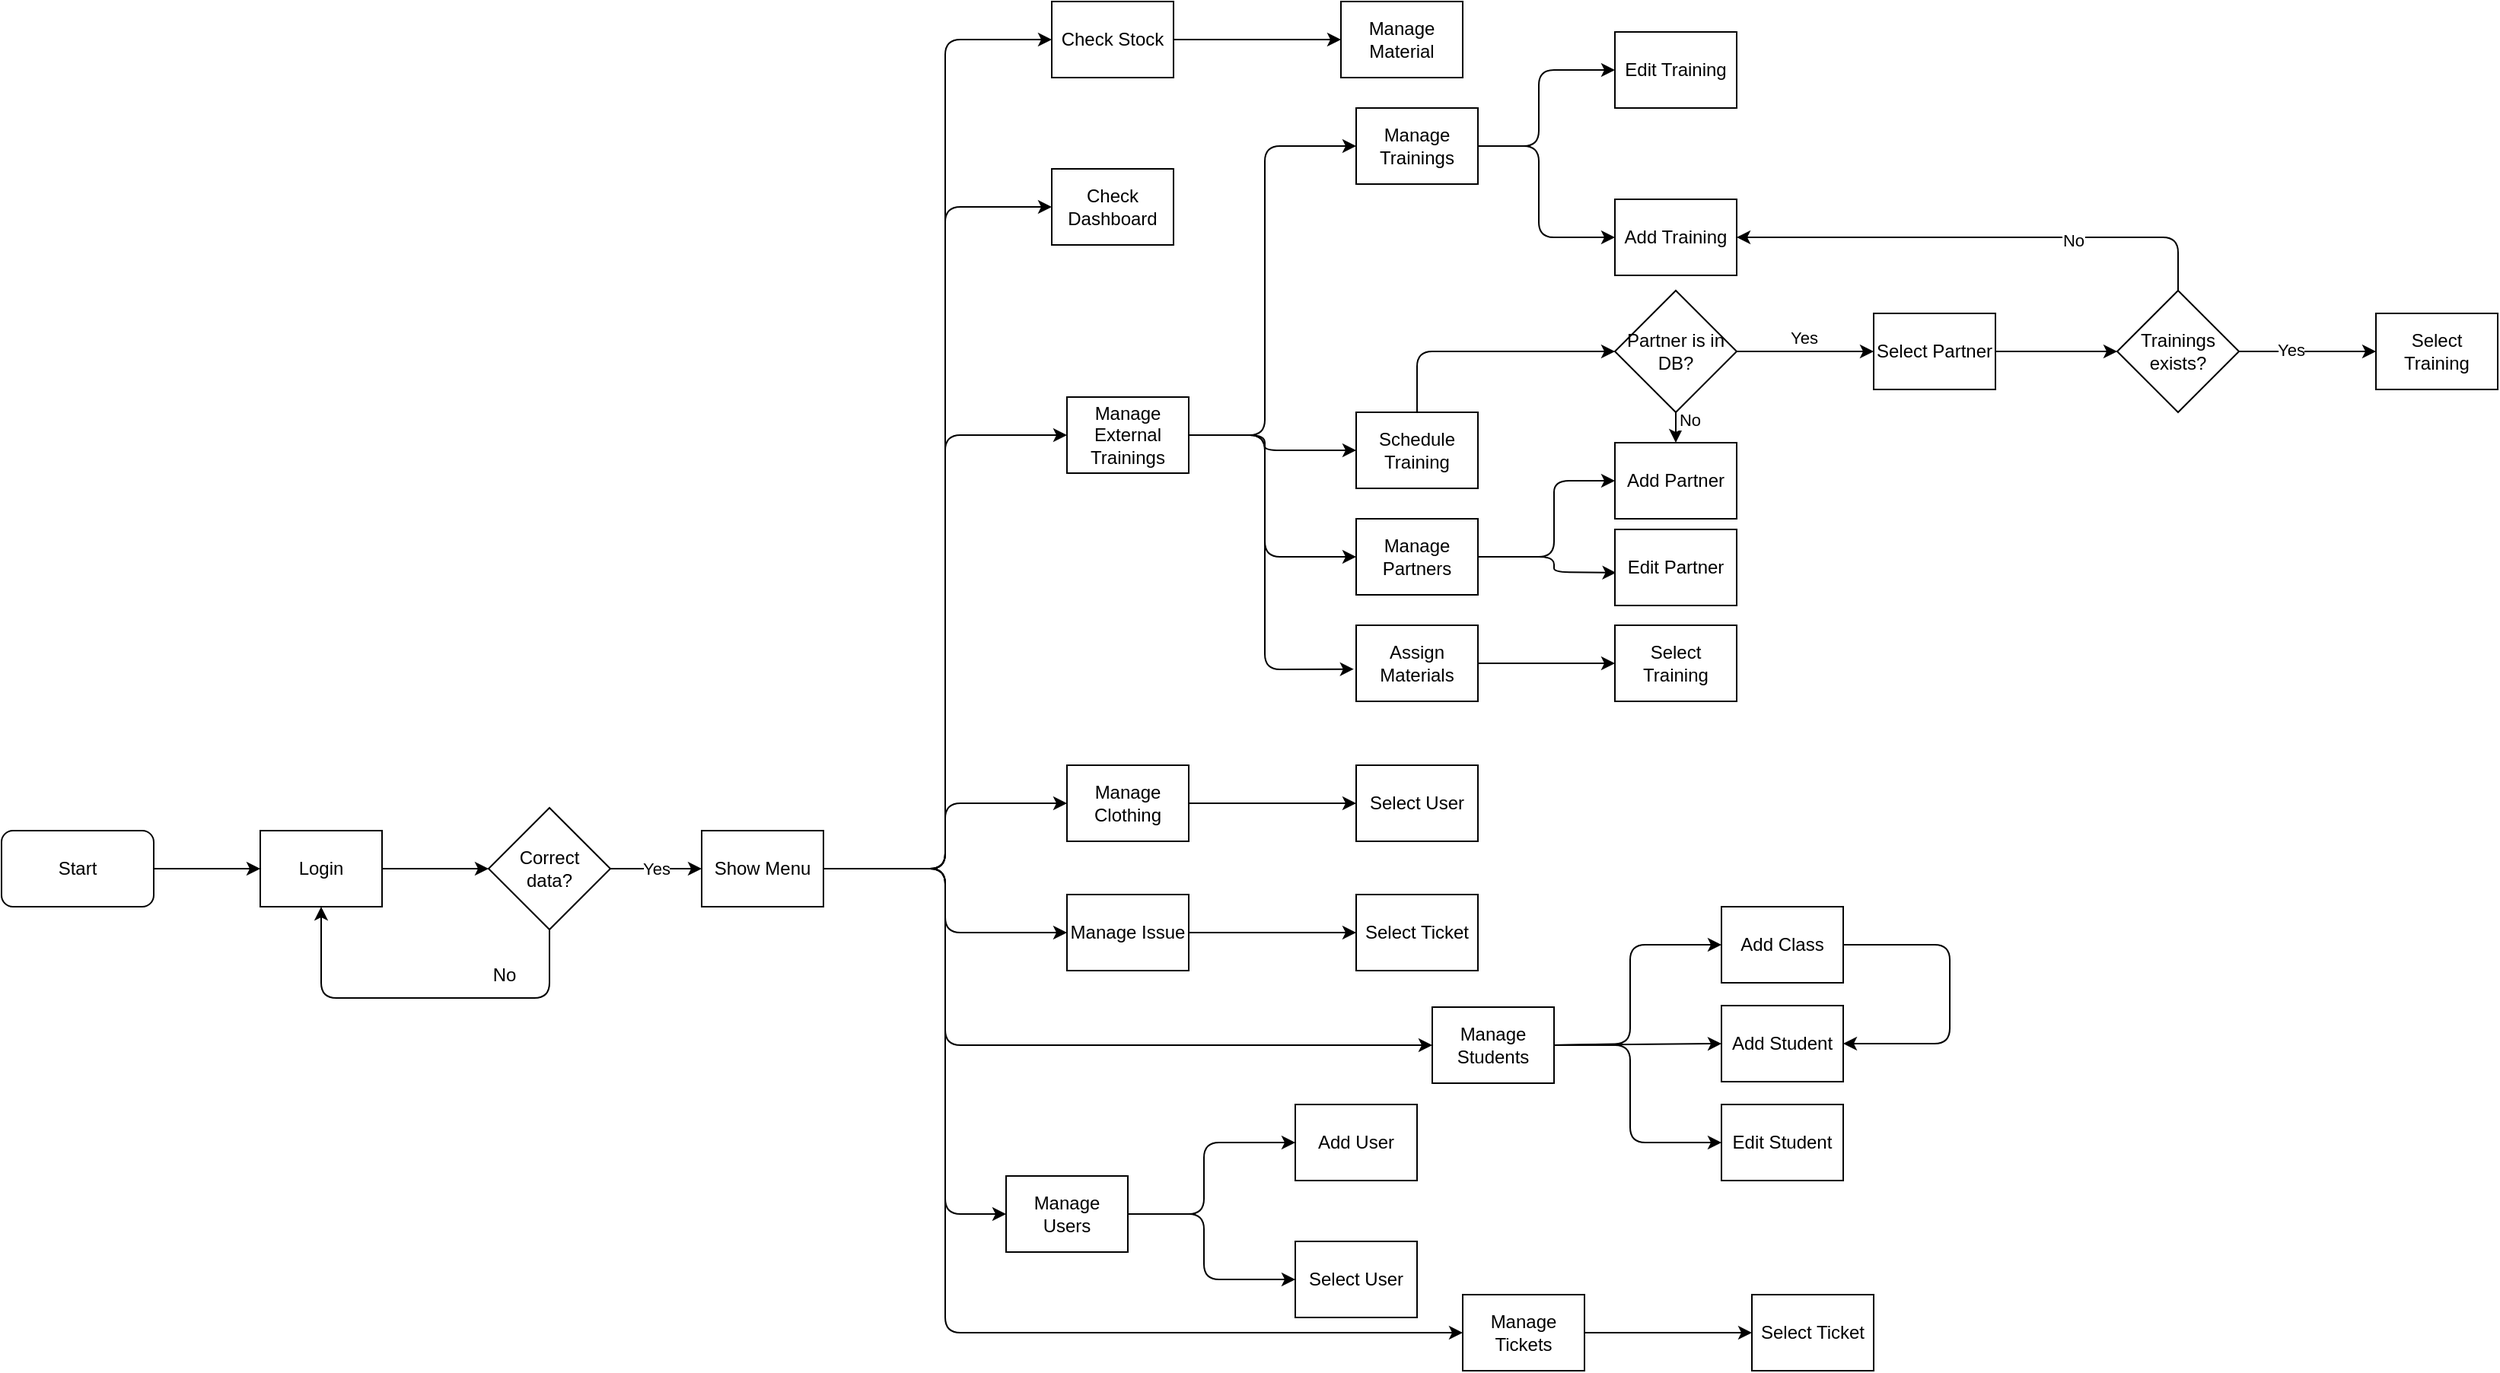 <mxfile>
    <diagram id="b0YRTcxnu1cZmtQRBbmk" name="Page-1">
        <mxGraphModel dx="1913" dy="2016" grid="1" gridSize="10" guides="1" tooltips="1" connect="1" arrows="1" fold="1" page="1" pageScale="1" pageWidth="850" pageHeight="1100" math="0" shadow="0">
            <root>
                <mxCell id="0"/>
                <mxCell id="1" parent="0"/>
                <mxCell id="2" style="edgeStyle=none;html=1;entryX=0;entryY=0.5;entryDx=0;entryDy=0;" parent="1" source="3" target="5" edge="1">
                    <mxGeometry relative="1" as="geometry"/>
                </mxCell>
                <mxCell id="3" value="Start" style="rounded=1;whiteSpace=wrap;html=1;" parent="1" vertex="1">
                    <mxGeometry x="20" y="345" width="100" height="50" as="geometry"/>
                </mxCell>
                <mxCell id="4" style="edgeStyle=none;html=1;entryX=0;entryY=0.5;entryDx=0;entryDy=0;" parent="1" source="5" target="8" edge="1">
                    <mxGeometry relative="1" as="geometry"/>
                </mxCell>
                <mxCell id="5" value="Login" style="rounded=0;whiteSpace=wrap;html=1;" parent="1" vertex="1">
                    <mxGeometry x="190" y="345" width="80" height="50" as="geometry"/>
                </mxCell>
                <mxCell id="6" style="edgeStyle=none;html=1;entryX=0.5;entryY=1;entryDx=0;entryDy=0;" parent="1" source="8" target="5" edge="1">
                    <mxGeometry relative="1" as="geometry">
                        <Array as="points">
                            <mxPoint x="380" y="455"/>
                            <mxPoint x="230" y="455"/>
                        </Array>
                    </mxGeometry>
                </mxCell>
                <mxCell id="7" value="Yes" style="edgeStyle=none;html=1;entryX=0;entryY=0.5;entryDx=0;entryDy=0;" parent="1" source="8" target="10" edge="1">
                    <mxGeometry relative="1" as="geometry"/>
                </mxCell>
                <mxCell id="8" value="Correct &lt;br&gt;data?" style="rhombus;whiteSpace=wrap;html=1;" parent="1" vertex="1">
                    <mxGeometry x="340" y="330" width="80" height="80" as="geometry"/>
                </mxCell>
                <mxCell id="9" value="No" style="text;html=1;align=center;verticalAlign=middle;resizable=0;points=[];autosize=1;strokeColor=none;fillColor=none;" parent="1" vertex="1">
                    <mxGeometry x="330" y="425" width="40" height="30" as="geometry"/>
                </mxCell>
                <mxCell id="20" style="edgeStyle=none;html=1;exitX=1;exitY=0.5;exitDx=0;exitDy=0;entryX=0;entryY=0.5;entryDx=0;entryDy=0;" parent="1" source="10" target="15" edge="1">
                    <mxGeometry relative="1" as="geometry">
                        <Array as="points">
                            <mxPoint x="640" y="370"/>
                            <mxPoint x="640" y="327"/>
                        </Array>
                    </mxGeometry>
                </mxCell>
                <mxCell id="22" style="edgeStyle=none;html=1;exitX=1;exitY=0.5;exitDx=0;exitDy=0;entryX=0;entryY=0.5;entryDx=0;entryDy=0;" parent="1" source="10" target="12" edge="1">
                    <mxGeometry relative="1" as="geometry">
                        <Array as="points">
                            <mxPoint x="640" y="370"/>
                            <mxPoint x="640" y="-65"/>
                        </Array>
                    </mxGeometry>
                </mxCell>
                <mxCell id="23" style="edgeStyle=none;html=1;exitX=1;exitY=0.5;exitDx=0;exitDy=0;entryX=0;entryY=0.5;entryDx=0;entryDy=0;" parent="1" source="10" target="13" edge="1">
                    <mxGeometry relative="1" as="geometry">
                        <Array as="points">
                            <mxPoint x="640" y="370"/>
                            <mxPoint x="640" y="-175"/>
                        </Array>
                    </mxGeometry>
                </mxCell>
                <mxCell id="24" style="edgeStyle=none;html=1;exitX=1;exitY=0.5;exitDx=0;exitDy=0;entryX=0;entryY=0.5;entryDx=0;entryDy=0;" parent="1" source="10" target="14" edge="1">
                    <mxGeometry relative="1" as="geometry">
                        <Array as="points">
                            <mxPoint x="640" y="370"/>
                            <mxPoint x="640" y="85"/>
                        </Array>
                    </mxGeometry>
                </mxCell>
                <mxCell id="25" style="edgeStyle=none;html=1;exitX=1;exitY=0.5;exitDx=0;exitDy=0;entryX=0;entryY=0.5;entryDx=0;entryDy=0;" parent="1" source="10" target="19" edge="1">
                    <mxGeometry relative="1" as="geometry">
                        <Array as="points">
                            <mxPoint x="640" y="370"/>
                            <mxPoint x="640" y="675"/>
                        </Array>
                    </mxGeometry>
                </mxCell>
                <mxCell id="27" style="edgeStyle=none;html=1;exitX=1;exitY=0.5;exitDx=0;exitDy=0;entryX=0;entryY=0.5;entryDx=0;entryDy=0;" parent="1" source="10" target="18" edge="1">
                    <mxGeometry relative="1" as="geometry">
                        <Array as="points">
                            <mxPoint x="640" y="370"/>
                            <mxPoint x="640" y="597"/>
                        </Array>
                    </mxGeometry>
                </mxCell>
                <mxCell id="28" style="edgeStyle=none;html=1;exitX=1;exitY=0.5;exitDx=0;exitDy=0;entryX=0;entryY=0.5;entryDx=0;entryDy=0;" parent="1" source="10" target="17" edge="1">
                    <mxGeometry relative="1" as="geometry">
                        <Array as="points">
                            <mxPoint x="640" y="370"/>
                            <mxPoint x="640" y="486"/>
                        </Array>
                    </mxGeometry>
                </mxCell>
                <mxCell id="29" style="edgeStyle=none;html=1;exitX=1;exitY=0.5;exitDx=0;exitDy=0;entryX=0;entryY=0.5;entryDx=0;entryDy=0;" parent="1" source="10" target="16" edge="1">
                    <mxGeometry relative="1" as="geometry">
                        <Array as="points">
                            <mxPoint x="640" y="370"/>
                            <mxPoint x="640" y="412"/>
                        </Array>
                    </mxGeometry>
                </mxCell>
                <mxCell id="10" value="Show Menu" style="rounded=0;whiteSpace=wrap;html=1;" parent="1" vertex="1">
                    <mxGeometry x="480" y="345" width="80" height="50" as="geometry"/>
                </mxCell>
                <mxCell id="12" value="Check Dashboard" style="rounded=0;whiteSpace=wrap;html=1;" parent="1" vertex="1">
                    <mxGeometry x="710" y="-90" width="80" height="50" as="geometry"/>
                </mxCell>
                <mxCell id="31" style="edgeStyle=none;html=1;exitX=1;exitY=0.5;exitDx=0;exitDy=0;entryX=0;entryY=0.5;entryDx=0;entryDy=0;" parent="1" source="13" target="30" edge="1">
                    <mxGeometry relative="1" as="geometry"/>
                </mxCell>
                <mxCell id="13" value="Check Stock" style="rounded=0;whiteSpace=wrap;html=1;" parent="1" vertex="1">
                    <mxGeometry x="710" y="-200" width="80" height="50" as="geometry"/>
                </mxCell>
                <mxCell id="36" style="edgeStyle=none;html=1;exitX=1;exitY=0.5;exitDx=0;exitDy=0;entryX=0;entryY=0.5;entryDx=0;entryDy=0;" parent="1" source="14" target="33" edge="1">
                    <mxGeometry relative="1" as="geometry">
                        <Array as="points">
                            <mxPoint x="850" y="85"/>
                            <mxPoint x="850" y="-105"/>
                        </Array>
                    </mxGeometry>
                </mxCell>
                <mxCell id="37" style="edgeStyle=none;html=1;exitX=1;exitY=0.5;exitDx=0;exitDy=0;entryX=0;entryY=0.5;entryDx=0;entryDy=0;" parent="1" source="14" target="32" edge="1">
                    <mxGeometry relative="1" as="geometry">
                        <Array as="points">
                            <mxPoint x="850" y="85"/>
                            <mxPoint x="850" y="95"/>
                        </Array>
                    </mxGeometry>
                </mxCell>
                <mxCell id="38" style="edgeStyle=none;html=1;exitX=1;exitY=0.5;exitDx=0;exitDy=0;entryX=0;entryY=0.5;entryDx=0;entryDy=0;" parent="1" source="14" target="34" edge="1">
                    <mxGeometry relative="1" as="geometry">
                        <Array as="points">
                            <mxPoint x="850" y="85"/>
                            <mxPoint x="850" y="165"/>
                        </Array>
                    </mxGeometry>
                </mxCell>
                <mxCell id="39" style="edgeStyle=none;html=1;exitX=1;exitY=0.5;exitDx=0;exitDy=0;entryX=-0.02;entryY=0.577;entryDx=0;entryDy=0;entryPerimeter=0;" parent="1" source="14" target="35" edge="1">
                    <mxGeometry relative="1" as="geometry">
                        <Array as="points">
                            <mxPoint x="850" y="85"/>
                            <mxPoint x="850" y="239"/>
                        </Array>
                    </mxGeometry>
                </mxCell>
                <mxCell id="14" value="Manage External Trainings" style="rounded=0;whiteSpace=wrap;html=1;" parent="1" vertex="1">
                    <mxGeometry x="720" y="60" width="80" height="50" as="geometry"/>
                </mxCell>
                <mxCell id="41" style="edgeStyle=none;html=1;exitX=1;exitY=0.5;exitDx=0;exitDy=0;entryX=0;entryY=0.5;entryDx=0;entryDy=0;" parent="1" source="15" target="40" edge="1">
                    <mxGeometry relative="1" as="geometry"/>
                </mxCell>
                <mxCell id="15" value="Manage Clothing&lt;span style=&quot;color: rgba(0, 0, 0, 0); font-family: monospace; font-size: 0px; text-align: start;&quot;&gt;%3CmxGraphModel%3E%3Croot%3E%3CmxCell%20id%3D%220%22%2F%3E%3CmxCell%20id%3D%221%22%20parent%3D%220%22%2F%3E%3CmxCell%20id%3D%222%22%20value%3D%22Show%20Menu%22%20style%3D%22rounded%3D0%3BwhiteSpace%3Dwrap%3Bhtml%3D1%3B%22%20vertex%3D%221%22%20parent%3D%221%22%3E%3CmxGeometry%20x%3D%22480%22%20y%3D%22345%22%20width%3D%2280%22%20height%3D%2250%22%20as%3D%22geometry%22%2F%3E%3C%2FmxCell%3E%3C%2Froot%3E%3C%2FmxGraphModel%3E&lt;/span&gt;" style="rounded=0;whiteSpace=wrap;html=1;" parent="1" vertex="1">
                    <mxGeometry x="720" y="302" width="80" height="50" as="geometry"/>
                </mxCell>
                <mxCell id="43" style="edgeStyle=none;html=1;exitX=1;exitY=0.5;exitDx=0;exitDy=0;entryX=0;entryY=0.5;entryDx=0;entryDy=0;" parent="1" source="16" target="42" edge="1">
                    <mxGeometry relative="1" as="geometry"/>
                </mxCell>
                <mxCell id="16" value="Manage Issue" style="rounded=0;whiteSpace=wrap;html=1;" parent="1" vertex="1">
                    <mxGeometry x="720" y="387" width="80" height="50" as="geometry"/>
                </mxCell>
                <mxCell id="47" style="edgeStyle=none;html=1;exitX=1;exitY=0.5;exitDx=0;exitDy=0;entryX=0;entryY=0.5;entryDx=0;entryDy=0;" parent="1" source="17" target="44" edge="1">
                    <mxGeometry relative="1" as="geometry">
                        <Array as="points">
                            <mxPoint x="1090" y="485"/>
                            <mxPoint x="1090" y="420"/>
                        </Array>
                    </mxGeometry>
                </mxCell>
                <mxCell id="48" style="edgeStyle=none;html=1;exitX=1;exitY=0.5;exitDx=0;exitDy=0;entryX=0;entryY=0.5;entryDx=0;entryDy=0;" parent="1" source="17" target="60" edge="1">
                    <mxGeometry relative="1" as="geometry">
                        <Array as="points">
                            <mxPoint x="1090" y="486"/>
                            <mxPoint x="1090" y="550"/>
                        </Array>
                    </mxGeometry>
                </mxCell>
                <mxCell id="61" style="edgeStyle=none;html=1;exitX=1;exitY=0.5;exitDx=0;exitDy=0;entryX=0;entryY=0.5;entryDx=0;entryDy=0;" parent="1" source="17" target="45" edge="1">
                    <mxGeometry relative="1" as="geometry"/>
                </mxCell>
                <mxCell id="17" value="Manage Students" style="rounded=0;whiteSpace=wrap;html=1;" parent="1" vertex="1">
                    <mxGeometry x="960" y="461" width="80" height="50" as="geometry"/>
                </mxCell>
                <mxCell id="52" style="edgeStyle=none;html=1;exitX=1;exitY=0.5;exitDx=0;exitDy=0;entryX=0;entryY=0.5;entryDx=0;entryDy=0;" parent="1" source="18" target="50" edge="1">
                    <mxGeometry relative="1" as="geometry">
                        <Array as="points">
                            <mxPoint x="810" y="597"/>
                            <mxPoint x="810" y="550"/>
                        </Array>
                    </mxGeometry>
                </mxCell>
                <mxCell id="53" style="edgeStyle=none;html=1;exitX=1;exitY=0.5;exitDx=0;exitDy=0;entryX=0;entryY=0.5;entryDx=0;entryDy=0;" parent="1" source="18" target="51" edge="1">
                    <mxGeometry relative="1" as="geometry">
                        <Array as="points">
                            <mxPoint x="810" y="597"/>
                            <mxPoint x="810" y="640"/>
                        </Array>
                    </mxGeometry>
                </mxCell>
                <mxCell id="18" value="Manage Users" style="rounded=0;whiteSpace=wrap;html=1;" parent="1" vertex="1">
                    <mxGeometry x="680" y="572" width="80" height="50" as="geometry"/>
                </mxCell>
                <mxCell id="55" value="" style="edgeStyle=none;html=1;" parent="1" source="19" target="54" edge="1">
                    <mxGeometry relative="1" as="geometry"/>
                </mxCell>
                <mxCell id="19" value="Manage Tickets" style="rounded=0;whiteSpace=wrap;html=1;" parent="1" vertex="1">
                    <mxGeometry x="980" y="650" width="80" height="50" as="geometry"/>
                </mxCell>
                <mxCell id="30" value="Manage Material" style="rounded=0;whiteSpace=wrap;html=1;" parent="1" vertex="1">
                    <mxGeometry x="900" y="-200" width="80" height="50" as="geometry"/>
                </mxCell>
                <mxCell id="70" value="" style="edgeStyle=none;html=1;" parent="1" source="32" target="69" edge="1">
                    <mxGeometry relative="1" as="geometry">
                        <Array as="points">
                            <mxPoint x="950" y="30"/>
                        </Array>
                    </mxGeometry>
                </mxCell>
                <mxCell id="32" value="Schedule Training" style="rounded=0;whiteSpace=wrap;html=1;" parent="1" vertex="1">
                    <mxGeometry x="910" y="70" width="80" height="50" as="geometry"/>
                </mxCell>
                <mxCell id="57" value="" style="edgeStyle=none;html=1;exitX=1;exitY=0.5;exitDx=0;exitDy=0;" parent="1" source="33" target="56" edge="1">
                    <mxGeometry relative="1" as="geometry">
                        <Array as="points">
                            <mxPoint x="1030" y="-105"/>
                            <mxPoint x="1030" y="-155"/>
                        </Array>
                    </mxGeometry>
                </mxCell>
                <mxCell id="78" style="edgeStyle=none;html=1;exitX=1;exitY=0.5;exitDx=0;exitDy=0;entryX=0;entryY=0.5;entryDx=0;entryDy=0;" parent="1" source="33" target="77" edge="1">
                    <mxGeometry relative="1" as="geometry">
                        <Array as="points">
                            <mxPoint x="1030" y="-105"/>
                            <mxPoint x="1030" y="-45"/>
                        </Array>
                    </mxGeometry>
                </mxCell>
                <mxCell id="33" value="Manage Trainings" style="rounded=0;whiteSpace=wrap;html=1;" parent="1" vertex="1">
                    <mxGeometry x="910" y="-130" width="80" height="50" as="geometry"/>
                </mxCell>
                <mxCell id="62" style="edgeStyle=none;html=1;exitX=1;exitY=0.5;exitDx=0;exitDy=0;entryX=0;entryY=0.5;entryDx=0;entryDy=0;" parent="1" source="34" target="58" edge="1">
                    <mxGeometry relative="1" as="geometry">
                        <Array as="points">
                            <mxPoint x="1040" y="165"/>
                            <mxPoint x="1040" y="125"/>
                            <mxPoint x="1040" y="140"/>
                            <mxPoint x="1040" y="115"/>
                        </Array>
                    </mxGeometry>
                </mxCell>
                <mxCell id="88" style="edgeStyle=none;html=1;entryX=0.01;entryY=0.569;entryDx=0;entryDy=0;entryPerimeter=0;" edge="1" parent="1" source="34" target="59">
                    <mxGeometry relative="1" as="geometry">
                        <Array as="points">
                            <mxPoint x="1040" y="165"/>
                            <mxPoint x="1040" y="175"/>
                        </Array>
                    </mxGeometry>
                </mxCell>
                <mxCell id="34" value="Manage Partners" style="rounded=0;whiteSpace=wrap;html=1;" parent="1" vertex="1">
                    <mxGeometry x="910" y="140" width="80" height="50" as="geometry"/>
                </mxCell>
                <mxCell id="65" value="" style="edgeStyle=none;html=1;" parent="1" source="35" target="64" edge="1">
                    <mxGeometry relative="1" as="geometry"/>
                </mxCell>
                <mxCell id="35" value="Assign Materials" style="rounded=0;whiteSpace=wrap;html=1;" parent="1" vertex="1">
                    <mxGeometry x="910" y="210" width="80" height="50" as="geometry"/>
                </mxCell>
                <mxCell id="40" value="Select User" style="rounded=0;whiteSpace=wrap;html=1;" parent="1" vertex="1">
                    <mxGeometry x="910" y="302" width="80" height="50" as="geometry"/>
                </mxCell>
                <mxCell id="42" value="Select Ticket" style="rounded=0;whiteSpace=wrap;html=1;" parent="1" vertex="1">
                    <mxGeometry x="910" y="387" width="80" height="50" as="geometry"/>
                </mxCell>
                <mxCell id="49" style="edgeStyle=none;html=1;exitX=1;exitY=0.5;exitDx=0;exitDy=0;entryX=1;entryY=0.5;entryDx=0;entryDy=0;" parent="1" source="44" target="45" edge="1">
                    <mxGeometry relative="1" as="geometry">
                        <mxPoint x="1290" y="475" as="targetPoint"/>
                        <Array as="points">
                            <mxPoint x="1300" y="420"/>
                            <mxPoint x="1300" y="485"/>
                        </Array>
                    </mxGeometry>
                </mxCell>
                <mxCell id="44" value="Add Class" style="rounded=0;whiteSpace=wrap;html=1;" parent="1" vertex="1">
                    <mxGeometry x="1150" y="395" width="80" height="50" as="geometry"/>
                </mxCell>
                <mxCell id="45" value="Add Student" style="rounded=0;whiteSpace=wrap;html=1;" parent="1" vertex="1">
                    <mxGeometry x="1150" y="460" width="80" height="50" as="geometry"/>
                </mxCell>
                <mxCell id="50" value="Add User" style="rounded=0;whiteSpace=wrap;html=1;" parent="1" vertex="1">
                    <mxGeometry x="870" y="525" width="80" height="50" as="geometry"/>
                </mxCell>
                <mxCell id="51" value="Select User" style="rounded=0;whiteSpace=wrap;html=1;" parent="1" vertex="1">
                    <mxGeometry x="870" y="615" width="80" height="50" as="geometry"/>
                </mxCell>
                <mxCell id="54" value="Select Ticket" style="rounded=0;whiteSpace=wrap;html=1;" parent="1" vertex="1">
                    <mxGeometry x="1170" y="650" width="80" height="50" as="geometry"/>
                </mxCell>
                <mxCell id="56" value="Edit Training" style="rounded=0;whiteSpace=wrap;html=1;" parent="1" vertex="1">
                    <mxGeometry x="1080" y="-180" width="80" height="50" as="geometry"/>
                </mxCell>
                <mxCell id="58" value="Add Partner" style="rounded=0;whiteSpace=wrap;html=1;" parent="1" vertex="1">
                    <mxGeometry x="1080" y="90" width="80" height="50" as="geometry"/>
                </mxCell>
                <mxCell id="59" value="Edit Partner" style="rounded=0;whiteSpace=wrap;html=1;" parent="1" vertex="1">
                    <mxGeometry x="1080" y="147" width="80" height="50" as="geometry"/>
                </mxCell>
                <mxCell id="60" value="Edit Student" style="rounded=0;whiteSpace=wrap;html=1;" parent="1" vertex="1">
                    <mxGeometry x="1150" y="525" width="80" height="50" as="geometry"/>
                </mxCell>
                <mxCell id="64" value="Select Training" style="rounded=0;whiteSpace=wrap;html=1;" parent="1" vertex="1">
                    <mxGeometry x="1080" y="210" width="80" height="50" as="geometry"/>
                </mxCell>
                <mxCell id="72" value="" style="edgeStyle=none;html=1;" parent="1" source="69" target="71" edge="1">
                    <mxGeometry relative="1" as="geometry"/>
                </mxCell>
                <mxCell id="73" value="Yes" style="edgeLabel;html=1;align=center;verticalAlign=middle;resizable=0;points=[];" parent="72" vertex="1" connectable="0">
                    <mxGeometry x="0.334" y="-1" relative="1" as="geometry">
                        <mxPoint x="-16" y="-10" as="offset"/>
                    </mxGeometry>
                </mxCell>
                <mxCell id="75" style="edgeStyle=none;html=1;exitX=0.5;exitY=1;exitDx=0;exitDy=0;entryX=0.5;entryY=0;entryDx=0;entryDy=0;" parent="1" source="69" target="58" edge="1">
                    <mxGeometry relative="1" as="geometry"/>
                </mxCell>
                <mxCell id="76" value="No" style="edgeLabel;html=1;align=center;verticalAlign=middle;resizable=0;points=[];" parent="75" vertex="1" connectable="0">
                    <mxGeometry x="-0.52" relative="1" as="geometry">
                        <mxPoint x="9" as="offset"/>
                    </mxGeometry>
                </mxCell>
                <mxCell id="69" value="Partner is in DB?" style="rhombus;whiteSpace=wrap;html=1;rounded=0;" parent="1" vertex="1">
                    <mxGeometry x="1080" y="-10" width="80" height="80" as="geometry"/>
                </mxCell>
                <mxCell id="80" value="" style="edgeStyle=none;html=1;" parent="1" source="71" target="79" edge="1">
                    <mxGeometry relative="1" as="geometry"/>
                </mxCell>
                <mxCell id="71" value="Select Partner" style="rounded=0;whiteSpace=wrap;html=1;" parent="1" vertex="1">
                    <mxGeometry x="1250" y="5" width="80" height="50" as="geometry"/>
                </mxCell>
                <mxCell id="77" value="Add Training" style="rounded=0;whiteSpace=wrap;html=1;" parent="1" vertex="1">
                    <mxGeometry x="1080" y="-70" width="80" height="50" as="geometry"/>
                </mxCell>
                <mxCell id="84" value="" style="edgeStyle=none;html=1;" parent="1" source="79" target="83" edge="1">
                    <mxGeometry relative="1" as="geometry"/>
                </mxCell>
                <mxCell id="85" value="Yes" style="edgeLabel;html=1;align=center;verticalAlign=middle;resizable=0;points=[];" parent="84" vertex="1" connectable="0">
                    <mxGeometry x="-0.26" y="1" relative="1" as="geometry">
                        <mxPoint as="offset"/>
                    </mxGeometry>
                </mxCell>
                <mxCell id="86" style="edgeStyle=none;html=1;exitX=0.5;exitY=0;exitDx=0;exitDy=0;entryX=1;entryY=0.5;entryDx=0;entryDy=0;" parent="1" source="79" target="77" edge="1">
                    <mxGeometry relative="1" as="geometry">
                        <Array as="points">
                            <mxPoint x="1450" y="-45"/>
                        </Array>
                    </mxGeometry>
                </mxCell>
                <mxCell id="87" value="No" style="edgeLabel;html=1;align=center;verticalAlign=middle;resizable=0;points=[];" parent="86" vertex="1" connectable="0">
                    <mxGeometry x="-0.357" y="2" relative="1" as="geometry">
                        <mxPoint as="offset"/>
                    </mxGeometry>
                </mxCell>
                <mxCell id="79" value="Trainings exists?" style="rhombus;whiteSpace=wrap;html=1;rounded=0;" parent="1" vertex="1">
                    <mxGeometry x="1410" y="-10" width="80" height="80" as="geometry"/>
                </mxCell>
                <mxCell id="83" value="Select Training" style="rounded=0;whiteSpace=wrap;html=1;" parent="1" vertex="1">
                    <mxGeometry x="1580" y="5" width="80" height="50" as="geometry"/>
                </mxCell>
            </root>
        </mxGraphModel>
    </diagram>
</mxfile>